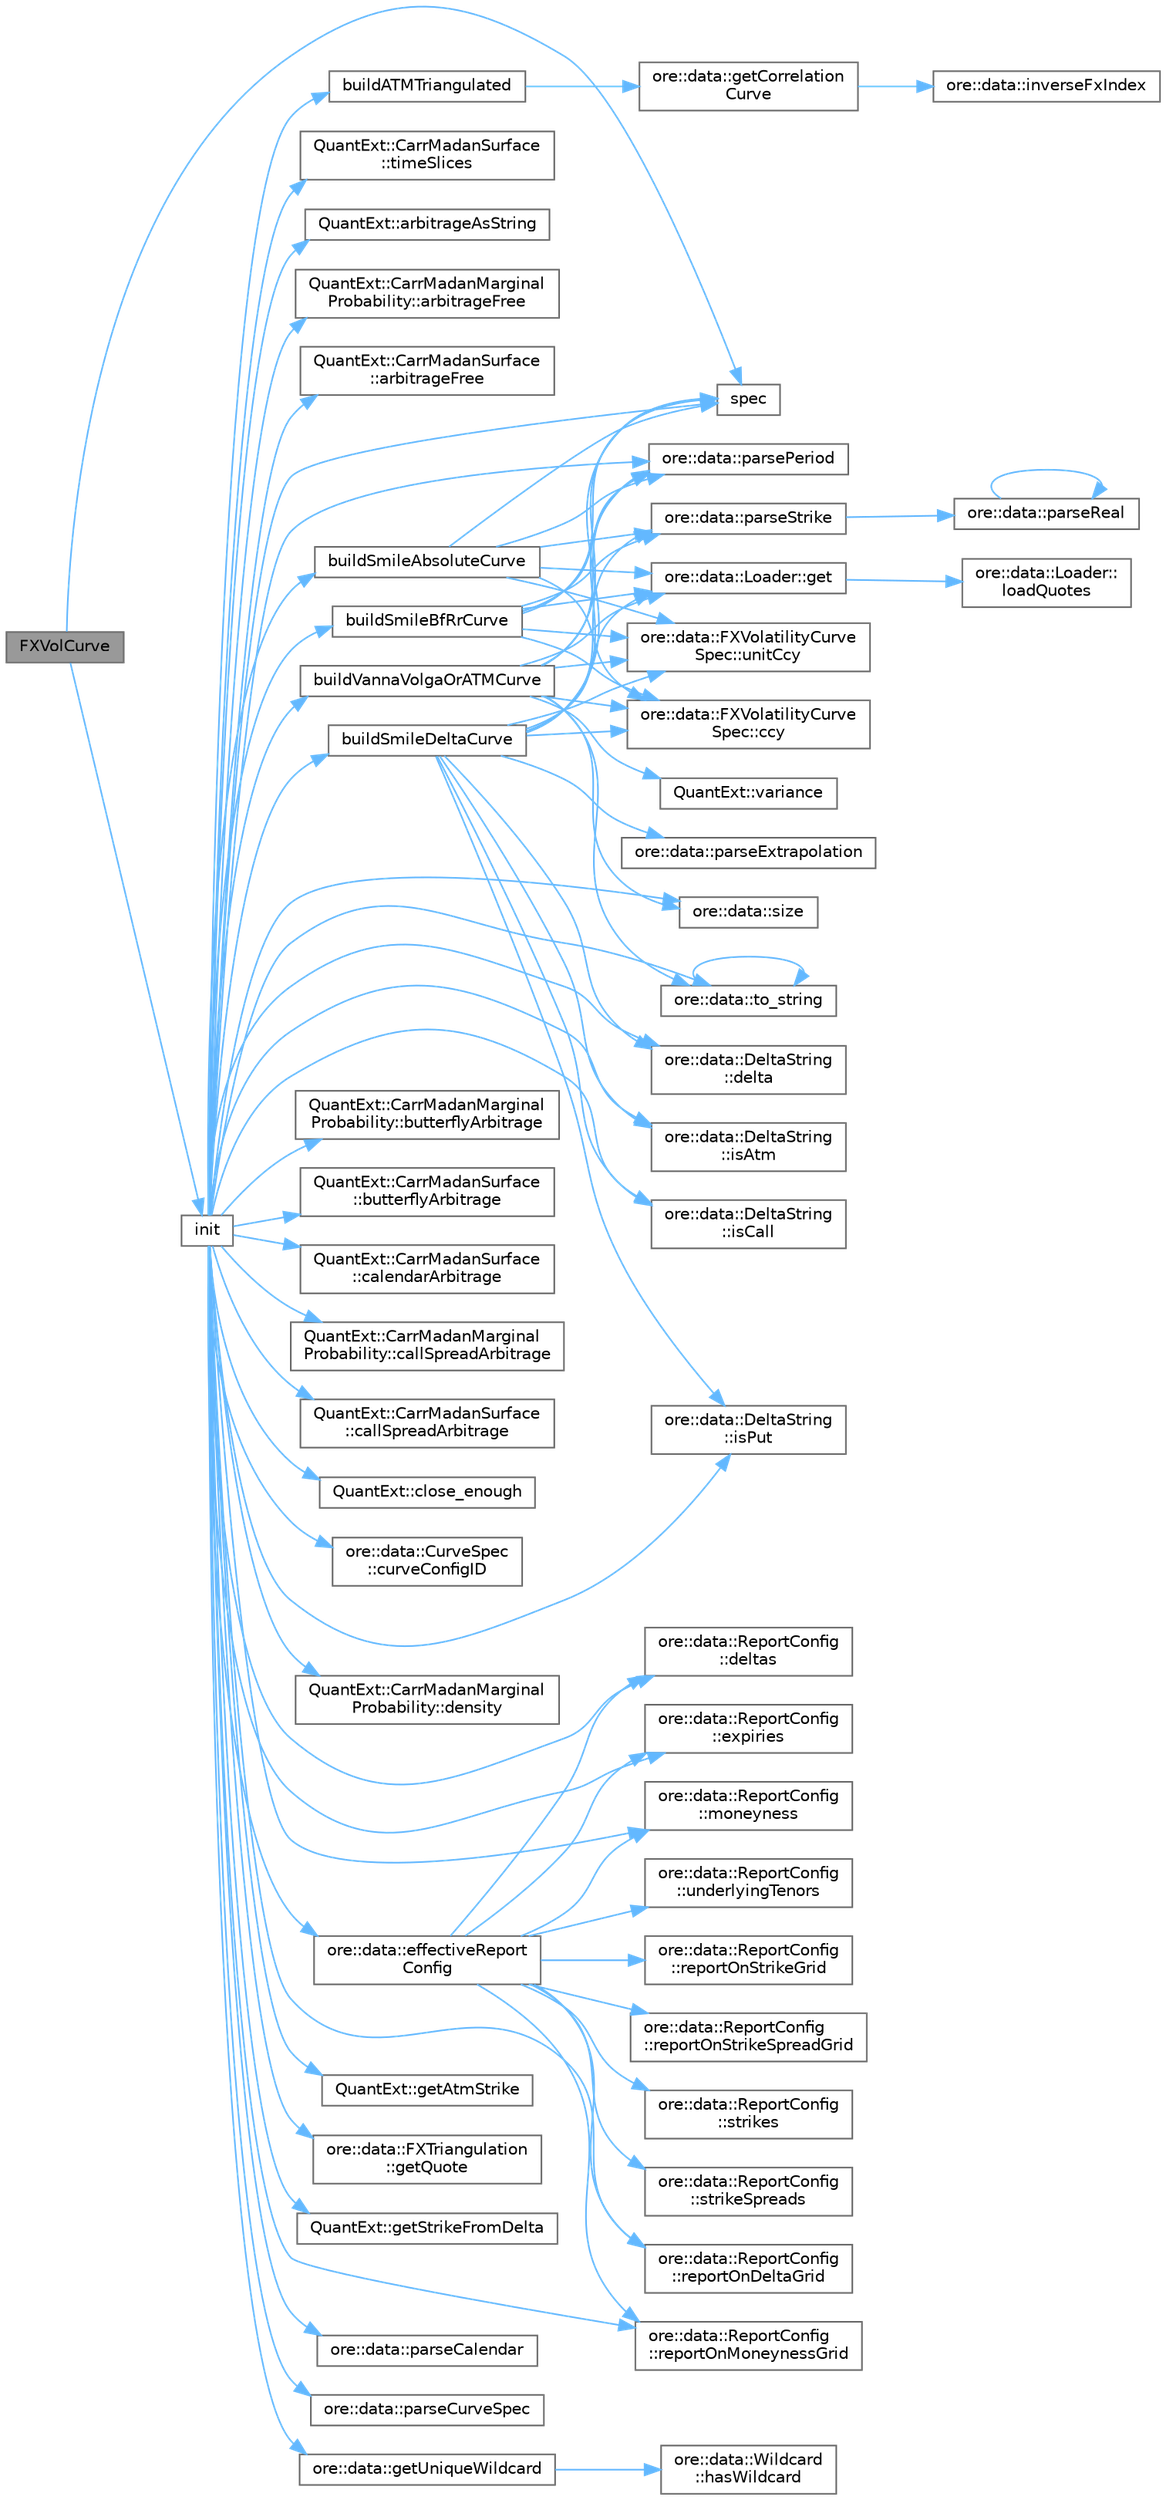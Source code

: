 digraph "FXVolCurve"
{
 // INTERACTIVE_SVG=YES
 // LATEX_PDF_SIZE
  bgcolor="transparent";
  edge [fontname=Helvetica,fontsize=10,labelfontname=Helvetica,labelfontsize=10];
  node [fontname=Helvetica,fontsize=10,shape=box,height=0.2,width=0.4];
  rankdir="LR";
  Node1 [label="FXVolCurve",height=0.2,width=0.4,color="gray40", fillcolor="grey60", style="filled", fontcolor="black",tooltip="Detailed constructor."];
  Node1 -> Node2 [color="steelblue1",style="solid"];
  Node2 [label="init",height=0.2,width=0.4,color="grey40", fillcolor="white", style="filled",URL="$classore_1_1data_1_1_f_x_vol_curve.html#aa5334770a51cbfa81ecf8b7d14a3acf1",tooltip=" "];
  Node2 -> Node3 [color="steelblue1",style="solid"];
  Node3 [label="QuantExt::arbitrageAsString",height=0.2,width=0.4,color="grey40", fillcolor="white", style="filled",URL="C:/dev/ORE/documentation/QuantExt/doc/quantext.tag$namespace_quant_ext.html#ab389c65095cf5cf8101a6244a48a4102",tooltip=" "];
  Node2 -> Node4 [color="steelblue1",style="solid"];
  Node4 [label="QuantExt::CarrMadanMarginal\lProbability::arbitrageFree",height=0.2,width=0.4,color="grey40", fillcolor="white", style="filled",URL="C:/dev/ORE/documentation/QuantExt/doc/quantext.tag$class_quant_ext_1_1_carr_madan_marginal_probability.html#a2c9e9c3980a73aa98162a2149d7b0604",tooltip=" "];
  Node2 -> Node5 [color="steelblue1",style="solid"];
  Node5 [label="QuantExt::CarrMadanSurface\l::arbitrageFree",height=0.2,width=0.4,color="grey40", fillcolor="white", style="filled",URL="C:/dev/ORE/documentation/QuantExt/doc/quantext.tag$class_quant_ext_1_1_carr_madan_surface.html#a2c9e9c3980a73aa98162a2149d7b0604",tooltip=" "];
  Node2 -> Node6 [color="steelblue1",style="solid"];
  Node6 [label="buildATMTriangulated",height=0.2,width=0.4,color="grey40", fillcolor="white", style="filled",URL="$classore_1_1data_1_1_f_x_vol_curve.html#a72a9e6224215ac3a384d5b406c43ff26",tooltip=" "];
  Node6 -> Node7 [color="steelblue1",style="solid"];
  Node7 [label="ore::data::getCorrelation\lCurve",height=0.2,width=0.4,color="grey40", fillcolor="white", style="filled",URL="$namespaceore_1_1data.html#abfd9a7172102845408b5688fdba7d214",tooltip=" "];
  Node7 -> Node8 [color="steelblue1",style="solid"];
  Node8 [label="ore::data::inverseFxIndex",height=0.2,width=0.4,color="grey40", fillcolor="white", style="filled",URL="$namespaceore_1_1data.html#ac1ff7842665a0c9bc7ff5785babcd435",tooltip=" "];
  Node2 -> Node9 [color="steelblue1",style="solid"];
  Node9 [label="buildSmileAbsoluteCurve",height=0.2,width=0.4,color="grey40", fillcolor="white", style="filled",URL="$classore_1_1data_1_1_f_x_vol_curve.html#a6c830b55fe6a1440df349b8207f20379",tooltip=" "];
  Node9 -> Node10 [color="steelblue1",style="solid"];
  Node10 [label="ore::data::FXVolatilityCurve\lSpec::ccy",height=0.2,width=0.4,color="grey40", fillcolor="white", style="filled",URL="$classore_1_1data_1_1_f_x_volatility_curve_spec.html#a3d358ea6ebc33cd2ab59484401f77d54",tooltip=" "];
  Node9 -> Node11 [color="steelblue1",style="solid"];
  Node11 [label="ore::data::Loader::get",height=0.2,width=0.4,color="grey40", fillcolor="white", style="filled",URL="$classore_1_1data_1_1_loader.html#a19d9f6f808db2631247ec12ffe291225",tooltip="get quote by its unique name, throws if not existent, override in derived classes for performance"];
  Node11 -> Node12 [color="steelblue1",style="solid"];
  Node12 [label="ore::data::Loader::\lloadQuotes",height=0.2,width=0.4,color="grey40", fillcolor="white", style="filled",URL="$classore_1_1data_1_1_loader.html#a0086c4f946085ef0b9d5c56bd1539f91",tooltip="get all quotes, TODO change the return value to std::set"];
  Node9 -> Node13 [color="steelblue1",style="solid"];
  Node13 [label="ore::data::parsePeriod",height=0.2,width=0.4,color="grey40", fillcolor="white", style="filled",URL="$group__utilities.html#ga8e0623e2cb01e250e9cfec4619256208",tooltip="Convert text to QuantLib::Period."];
  Node9 -> Node14 [color="steelblue1",style="solid"];
  Node14 [label="ore::data::parseStrike",height=0.2,width=0.4,color="grey40", fillcolor="white", style="filled",URL="$group__utilities.html#ga2037f312d2920037572bdc0c30a6395d",tooltip="Convert text to Strike."];
  Node14 -> Node15 [color="steelblue1",style="solid"];
  Node15 [label="ore::data::parseReal",height=0.2,width=0.4,color="grey40", fillcolor="white", style="filled",URL="$group__utilities.html#gad1db2a68f9a73667c3b4084d63955bdd",tooltip="Convert text to Real."];
  Node15 -> Node15 [color="steelblue1",style="solid"];
  Node9 -> Node16 [color="steelblue1",style="solid"];
  Node16 [label="spec",height=0.2,width=0.4,color="grey40", fillcolor="white", style="filled",URL="$classore_1_1data_1_1_f_x_vol_curve.html#af0f1be52552a1e5147607f5ae5fb757b",tooltip=" "];
  Node9 -> Node17 [color="steelblue1",style="solid"];
  Node17 [label="ore::data::FXVolatilityCurve\lSpec::unitCcy",height=0.2,width=0.4,color="grey40", fillcolor="white", style="filled",URL="$classore_1_1data_1_1_f_x_volatility_curve_spec.html#a8accfec7a5d4efba265e093095cc5cbc",tooltip=" "];
  Node2 -> Node18 [color="steelblue1",style="solid"];
  Node18 [label="buildSmileBfRrCurve",height=0.2,width=0.4,color="grey40", fillcolor="white", style="filled",URL="$classore_1_1data_1_1_f_x_vol_curve.html#abbb116b85d1536cc691f4ad311837d1e",tooltip=" "];
  Node18 -> Node10 [color="steelblue1",style="solid"];
  Node18 -> Node11 [color="steelblue1",style="solid"];
  Node18 -> Node13 [color="steelblue1",style="solid"];
  Node18 -> Node14 [color="steelblue1",style="solid"];
  Node18 -> Node16 [color="steelblue1",style="solid"];
  Node18 -> Node17 [color="steelblue1",style="solid"];
  Node2 -> Node19 [color="steelblue1",style="solid"];
  Node19 [label="buildSmileDeltaCurve",height=0.2,width=0.4,color="grey40", fillcolor="white", style="filled",URL="$classore_1_1data_1_1_f_x_vol_curve.html#a1e5b4adc092749d207f33198cf470023",tooltip=" "];
  Node19 -> Node10 [color="steelblue1",style="solid"];
  Node19 -> Node20 [color="steelblue1",style="solid"];
  Node20 [label="ore::data::DeltaString\l::delta",height=0.2,width=0.4,color="grey40", fillcolor="white", style="filled",URL="$classore_1_1data_1_1_delta_string.html#a397f8534c2b3d08642e5040c40426ab7",tooltip=" "];
  Node19 -> Node11 [color="steelblue1",style="solid"];
  Node19 -> Node21 [color="steelblue1",style="solid"];
  Node21 [label="ore::data::DeltaString\l::isAtm",height=0.2,width=0.4,color="grey40", fillcolor="white", style="filled",URL="$classore_1_1data_1_1_delta_string.html#a33677d9992d9935c8dda721c7e90c488",tooltip=" "];
  Node19 -> Node22 [color="steelblue1",style="solid"];
  Node22 [label="ore::data::DeltaString\l::isCall",height=0.2,width=0.4,color="grey40", fillcolor="white", style="filled",URL="$classore_1_1data_1_1_delta_string.html#a24f2d93e33ef1aba7e9b5dbeda088e98",tooltip=" "];
  Node19 -> Node23 [color="steelblue1",style="solid"];
  Node23 [label="ore::data::DeltaString\l::isPut",height=0.2,width=0.4,color="grey40", fillcolor="white", style="filled",URL="$classore_1_1data_1_1_delta_string.html#abd751388e9fe4ca670f88a12a9bf3356",tooltip=" "];
  Node19 -> Node24 [color="steelblue1",style="solid"];
  Node24 [label="ore::data::parseExtrapolation",height=0.2,width=0.4,color="grey40", fillcolor="white", style="filled",URL="$namespaceore_1_1data.html#aec1b45a4f7d2f40e0800b91d415b94fc",tooltip="Parse Extrapolation from string."];
  Node19 -> Node13 [color="steelblue1",style="solid"];
  Node19 -> Node14 [color="steelblue1",style="solid"];
  Node19 -> Node16 [color="steelblue1",style="solid"];
  Node19 -> Node17 [color="steelblue1",style="solid"];
  Node2 -> Node25 [color="steelblue1",style="solid"];
  Node25 [label="buildVannaVolgaOrATMCurve",height=0.2,width=0.4,color="grey40", fillcolor="white", style="filled",URL="$classore_1_1data_1_1_f_x_vol_curve.html#a01669a2710dee60d8b4c9ea0f6ad26c6",tooltip=" "];
  Node25 -> Node10 [color="steelblue1",style="solid"];
  Node25 -> Node11 [color="steelblue1",style="solid"];
  Node25 -> Node13 [color="steelblue1",style="solid"];
  Node25 -> Node26 [color="steelblue1",style="solid"];
  Node26 [label="ore::data::size",height=0.2,width=0.4,color="grey40", fillcolor="white", style="filled",URL="$namespaceore_1_1data.html#a777e216dee6069b548bb87da7152699e",tooltip=" "];
  Node25 -> Node16 [color="steelblue1",style="solid"];
  Node25 -> Node27 [color="steelblue1",style="solid"];
  Node27 [label="ore::data::to_string",height=0.2,width=0.4,color="grey40", fillcolor="white", style="filled",URL="$namespaceore_1_1data.html#a86651dfeb5c18ee891f7a4734d8cf455",tooltip=" "];
  Node27 -> Node27 [color="steelblue1",style="solid"];
  Node25 -> Node17 [color="steelblue1",style="solid"];
  Node25 -> Node28 [color="steelblue1",style="solid"];
  Node28 [label="QuantExt::variance",height=0.2,width=0.4,color="grey40", fillcolor="white", style="filled",URL="C:/dev/ORE/documentation/QuantExt/doc/quantext.tag$namespace_quant_ext.html#a249dd19ff90e20ad4b64b0be1665b5c0",tooltip=" "];
  Node2 -> Node29 [color="steelblue1",style="solid"];
  Node29 [label="QuantExt::CarrMadanMarginal\lProbability::butterflyArbitrage",height=0.2,width=0.4,color="grey40", fillcolor="white", style="filled",URL="C:/dev/ORE/documentation/QuantExt/doc/quantext.tag$class_quant_ext_1_1_carr_madan_marginal_probability.html#a050154669e2d6571151716c8e7c0cb34",tooltip=" "];
  Node2 -> Node30 [color="steelblue1",style="solid"];
  Node30 [label="QuantExt::CarrMadanSurface\l::butterflyArbitrage",height=0.2,width=0.4,color="grey40", fillcolor="white", style="filled",URL="C:/dev/ORE/documentation/QuantExt/doc/quantext.tag$class_quant_ext_1_1_carr_madan_surface.html#a08d0363135af67ef063a51bee340d460",tooltip=" "];
  Node2 -> Node31 [color="steelblue1",style="solid"];
  Node31 [label="QuantExt::CarrMadanSurface\l::calendarArbitrage",height=0.2,width=0.4,color="grey40", fillcolor="white", style="filled",URL="C:/dev/ORE/documentation/QuantExt/doc/quantext.tag$class_quant_ext_1_1_carr_madan_surface.html#a367f9077f0c218edcd60507be81bbac6",tooltip=" "];
  Node2 -> Node32 [color="steelblue1",style="solid"];
  Node32 [label="QuantExt::CarrMadanMarginal\lProbability::callSpreadArbitrage",height=0.2,width=0.4,color="grey40", fillcolor="white", style="filled",URL="C:/dev/ORE/documentation/QuantExt/doc/quantext.tag$class_quant_ext_1_1_carr_madan_marginal_probability.html#a8e9a460f12d8d5c9001a36bf087a6a8a",tooltip=" "];
  Node2 -> Node33 [color="steelblue1",style="solid"];
  Node33 [label="QuantExt::CarrMadanSurface\l::callSpreadArbitrage",height=0.2,width=0.4,color="grey40", fillcolor="white", style="filled",URL="C:/dev/ORE/documentation/QuantExt/doc/quantext.tag$class_quant_ext_1_1_carr_madan_surface.html#abdede4413de05babce69513924456c5b",tooltip=" "];
  Node2 -> Node34 [color="steelblue1",style="solid"];
  Node34 [label="QuantExt::close_enough",height=0.2,width=0.4,color="grey40", fillcolor="white", style="filled",URL="C:/dev/ORE/documentation/QuantExt/doc/quantext.tag$namespace_quant_ext.html#a1cab4fb6a720eff245acb9f3a7a9e7c5",tooltip=" "];
  Node2 -> Node35 [color="steelblue1",style="solid"];
  Node35 [label="ore::data::CurveSpec\l::curveConfigID",height=0.2,width=0.4,color="grey40", fillcolor="white", style="filled",URL="$classore_1_1data_1_1_curve_spec.html#a15e57a287887def554123ab18355c33c",tooltip=" "];
  Node2 -> Node20 [color="steelblue1",style="solid"];
  Node2 -> Node36 [color="steelblue1",style="solid"];
  Node36 [label="ore::data::ReportConfig\l::deltas",height=0.2,width=0.4,color="grey40", fillcolor="white", style="filled",URL="$classore_1_1data_1_1_report_config.html#a4e7f096baca32e79358e09ada698bdce",tooltip=" "];
  Node2 -> Node37 [color="steelblue1",style="solid"];
  Node37 [label="QuantExt::CarrMadanMarginal\lProbability::density",height=0.2,width=0.4,color="grey40", fillcolor="white", style="filled",URL="C:/dev/ORE/documentation/QuantExt/doc/quantext.tag$class_quant_ext_1_1_carr_madan_marginal_probability.html#ac92c479ebb5da27bcb6cf6f806bd3860",tooltip=" "];
  Node2 -> Node38 [color="steelblue1",style="solid"];
  Node38 [label="ore::data::effectiveReport\lConfig",height=0.2,width=0.4,color="grey40", fillcolor="white", style="filled",URL="$namespaceore_1_1data.html#a5e51bfe798b6a12ac603d4578c144c6b",tooltip=" "];
  Node38 -> Node36 [color="steelblue1",style="solid"];
  Node38 -> Node39 [color="steelblue1",style="solid"];
  Node39 [label="ore::data::ReportConfig\l::expiries",height=0.2,width=0.4,color="grey40", fillcolor="white", style="filled",URL="$classore_1_1data_1_1_report_config.html#a82578f32908fbaf6c03607239312437d",tooltip=" "];
  Node38 -> Node40 [color="steelblue1",style="solid"];
  Node40 [label="ore::data::ReportConfig\l::moneyness",height=0.2,width=0.4,color="grey40", fillcolor="white", style="filled",URL="$classore_1_1data_1_1_report_config.html#aee007654632574a63d04e7c6d0bc048f",tooltip=" "];
  Node38 -> Node41 [color="steelblue1",style="solid"];
  Node41 [label="ore::data::ReportConfig\l::reportOnDeltaGrid",height=0.2,width=0.4,color="grey40", fillcolor="white", style="filled",URL="$classore_1_1data_1_1_report_config.html#a13b426492274e696ee57b64ee0905f8b",tooltip=" "];
  Node38 -> Node42 [color="steelblue1",style="solid"];
  Node42 [label="ore::data::ReportConfig\l::reportOnMoneynessGrid",height=0.2,width=0.4,color="grey40", fillcolor="white", style="filled",URL="$classore_1_1data_1_1_report_config.html#a56ab5896ba11edc3f435cefc0c45085a",tooltip=" "];
  Node38 -> Node43 [color="steelblue1",style="solid"];
  Node43 [label="ore::data::ReportConfig\l::reportOnStrikeGrid",height=0.2,width=0.4,color="grey40", fillcolor="white", style="filled",URL="$classore_1_1data_1_1_report_config.html#a74e55eb606801e93e03464e36edc3954",tooltip=" "];
  Node38 -> Node44 [color="steelblue1",style="solid"];
  Node44 [label="ore::data::ReportConfig\l::reportOnStrikeSpreadGrid",height=0.2,width=0.4,color="grey40", fillcolor="white", style="filled",URL="$classore_1_1data_1_1_report_config.html#a5552ccfe35e93f625d97ce7912182770",tooltip=" "];
  Node38 -> Node45 [color="steelblue1",style="solid"];
  Node45 [label="ore::data::ReportConfig\l::strikes",height=0.2,width=0.4,color="grey40", fillcolor="white", style="filled",URL="$classore_1_1data_1_1_report_config.html#a3e27de23896c5cad96fe8b54be7efbfc",tooltip=" "];
  Node38 -> Node46 [color="steelblue1",style="solid"];
  Node46 [label="ore::data::ReportConfig\l::strikeSpreads",height=0.2,width=0.4,color="grey40", fillcolor="white", style="filled",URL="$classore_1_1data_1_1_report_config.html#af8d226e2763da6112782a272b6bf454b",tooltip=" "];
  Node38 -> Node47 [color="steelblue1",style="solid"];
  Node47 [label="ore::data::ReportConfig\l::underlyingTenors",height=0.2,width=0.4,color="grey40", fillcolor="white", style="filled",URL="$classore_1_1data_1_1_report_config.html#a17329bf807a1070ecbc7e03e3cc94df3",tooltip=" "];
  Node2 -> Node39 [color="steelblue1",style="solid"];
  Node2 -> Node48 [color="steelblue1",style="solid"];
  Node48 [label="QuantExt::getAtmStrike",height=0.2,width=0.4,color="grey40", fillcolor="white", style="filled",URL="C:/dev/ORE/documentation/QuantExt/doc/quantext.tag$namespace_quant_ext.html#a097163251a347e24846dd4f1b569493c",tooltip=" "];
  Node2 -> Node49 [color="steelblue1",style="solid"];
  Node49 [label="ore::data::FXTriangulation\l::getQuote",height=0.2,width=0.4,color="grey40", fillcolor="white", style="filled",URL="$classore_1_1data_1_1_f_x_triangulation.html#ae9daa055d4ae016b45ea582dfcd7e74b",tooltip=" "];
  Node2 -> Node50 [color="steelblue1",style="solid"];
  Node50 [label="QuantExt::getStrikeFromDelta",height=0.2,width=0.4,color="grey40", fillcolor="white", style="filled",URL="C:/dev/ORE/documentation/QuantExt/doc/quantext.tag$namespace_quant_ext.html#afbdda05b0f8c22a55596d604e3c1c652",tooltip=" "];
  Node2 -> Node51 [color="steelblue1",style="solid"];
  Node51 [label="ore::data::getUniqueWildcard",height=0.2,width=0.4,color="grey40", fillcolor="white", style="filled",URL="$namespaceore_1_1data.html#afb4bd26f4cf89fd9281278c484e0f9c3",tooltip="checks if at most one element in C has a wild card and returns it in this case"];
  Node51 -> Node52 [color="steelblue1",style="solid"];
  Node52 [label="ore::data::Wildcard\l::hasWildcard",height=0.2,width=0.4,color="grey40", fillcolor="white", style="filled",URL="$classore_1_1data_1_1_wildcard.html#a2c8716c3eecd1edf1c1675aa730d59e3",tooltip=" "];
  Node2 -> Node21 [color="steelblue1",style="solid"];
  Node2 -> Node22 [color="steelblue1",style="solid"];
  Node2 -> Node23 [color="steelblue1",style="solid"];
  Node2 -> Node40 [color="steelblue1",style="solid"];
  Node2 -> Node53 [color="steelblue1",style="solid"];
  Node53 [label="ore::data::parseCalendar",height=0.2,width=0.4,color="grey40", fillcolor="white", style="filled",URL="$group__utilities.html#ga0f72d6fcccae10a674bdcd5095200f14",tooltip="Convert text to QuantLib::Calendar."];
  Node2 -> Node54 [color="steelblue1",style="solid"];
  Node54 [label="ore::data::parseCurveSpec",height=0.2,width=0.4,color="grey40", fillcolor="white", style="filled",URL="$group__curves.html#ga7c53f293f4ad98e691c6a93b6be26e9a",tooltip="function to convert a string into a curve spec"];
  Node2 -> Node13 [color="steelblue1",style="solid"];
  Node2 -> Node41 [color="steelblue1",style="solid"];
  Node2 -> Node42 [color="steelblue1",style="solid"];
  Node2 -> Node26 [color="steelblue1",style="solid"];
  Node2 -> Node16 [color="steelblue1",style="solid"];
  Node2 -> Node55 [color="steelblue1",style="solid"];
  Node55 [label="QuantExt::CarrMadanSurface\l::timeSlices",height=0.2,width=0.4,color="grey40", fillcolor="white", style="filled",URL="C:/dev/ORE/documentation/QuantExt/doc/quantext.tag$class_quant_ext_1_1_carr_madan_surface.html#af46a1928b8c0698f1b5208daca238413",tooltip=" "];
  Node2 -> Node27 [color="steelblue1",style="solid"];
  Node1 -> Node16 [color="steelblue1",style="solid"];
}
